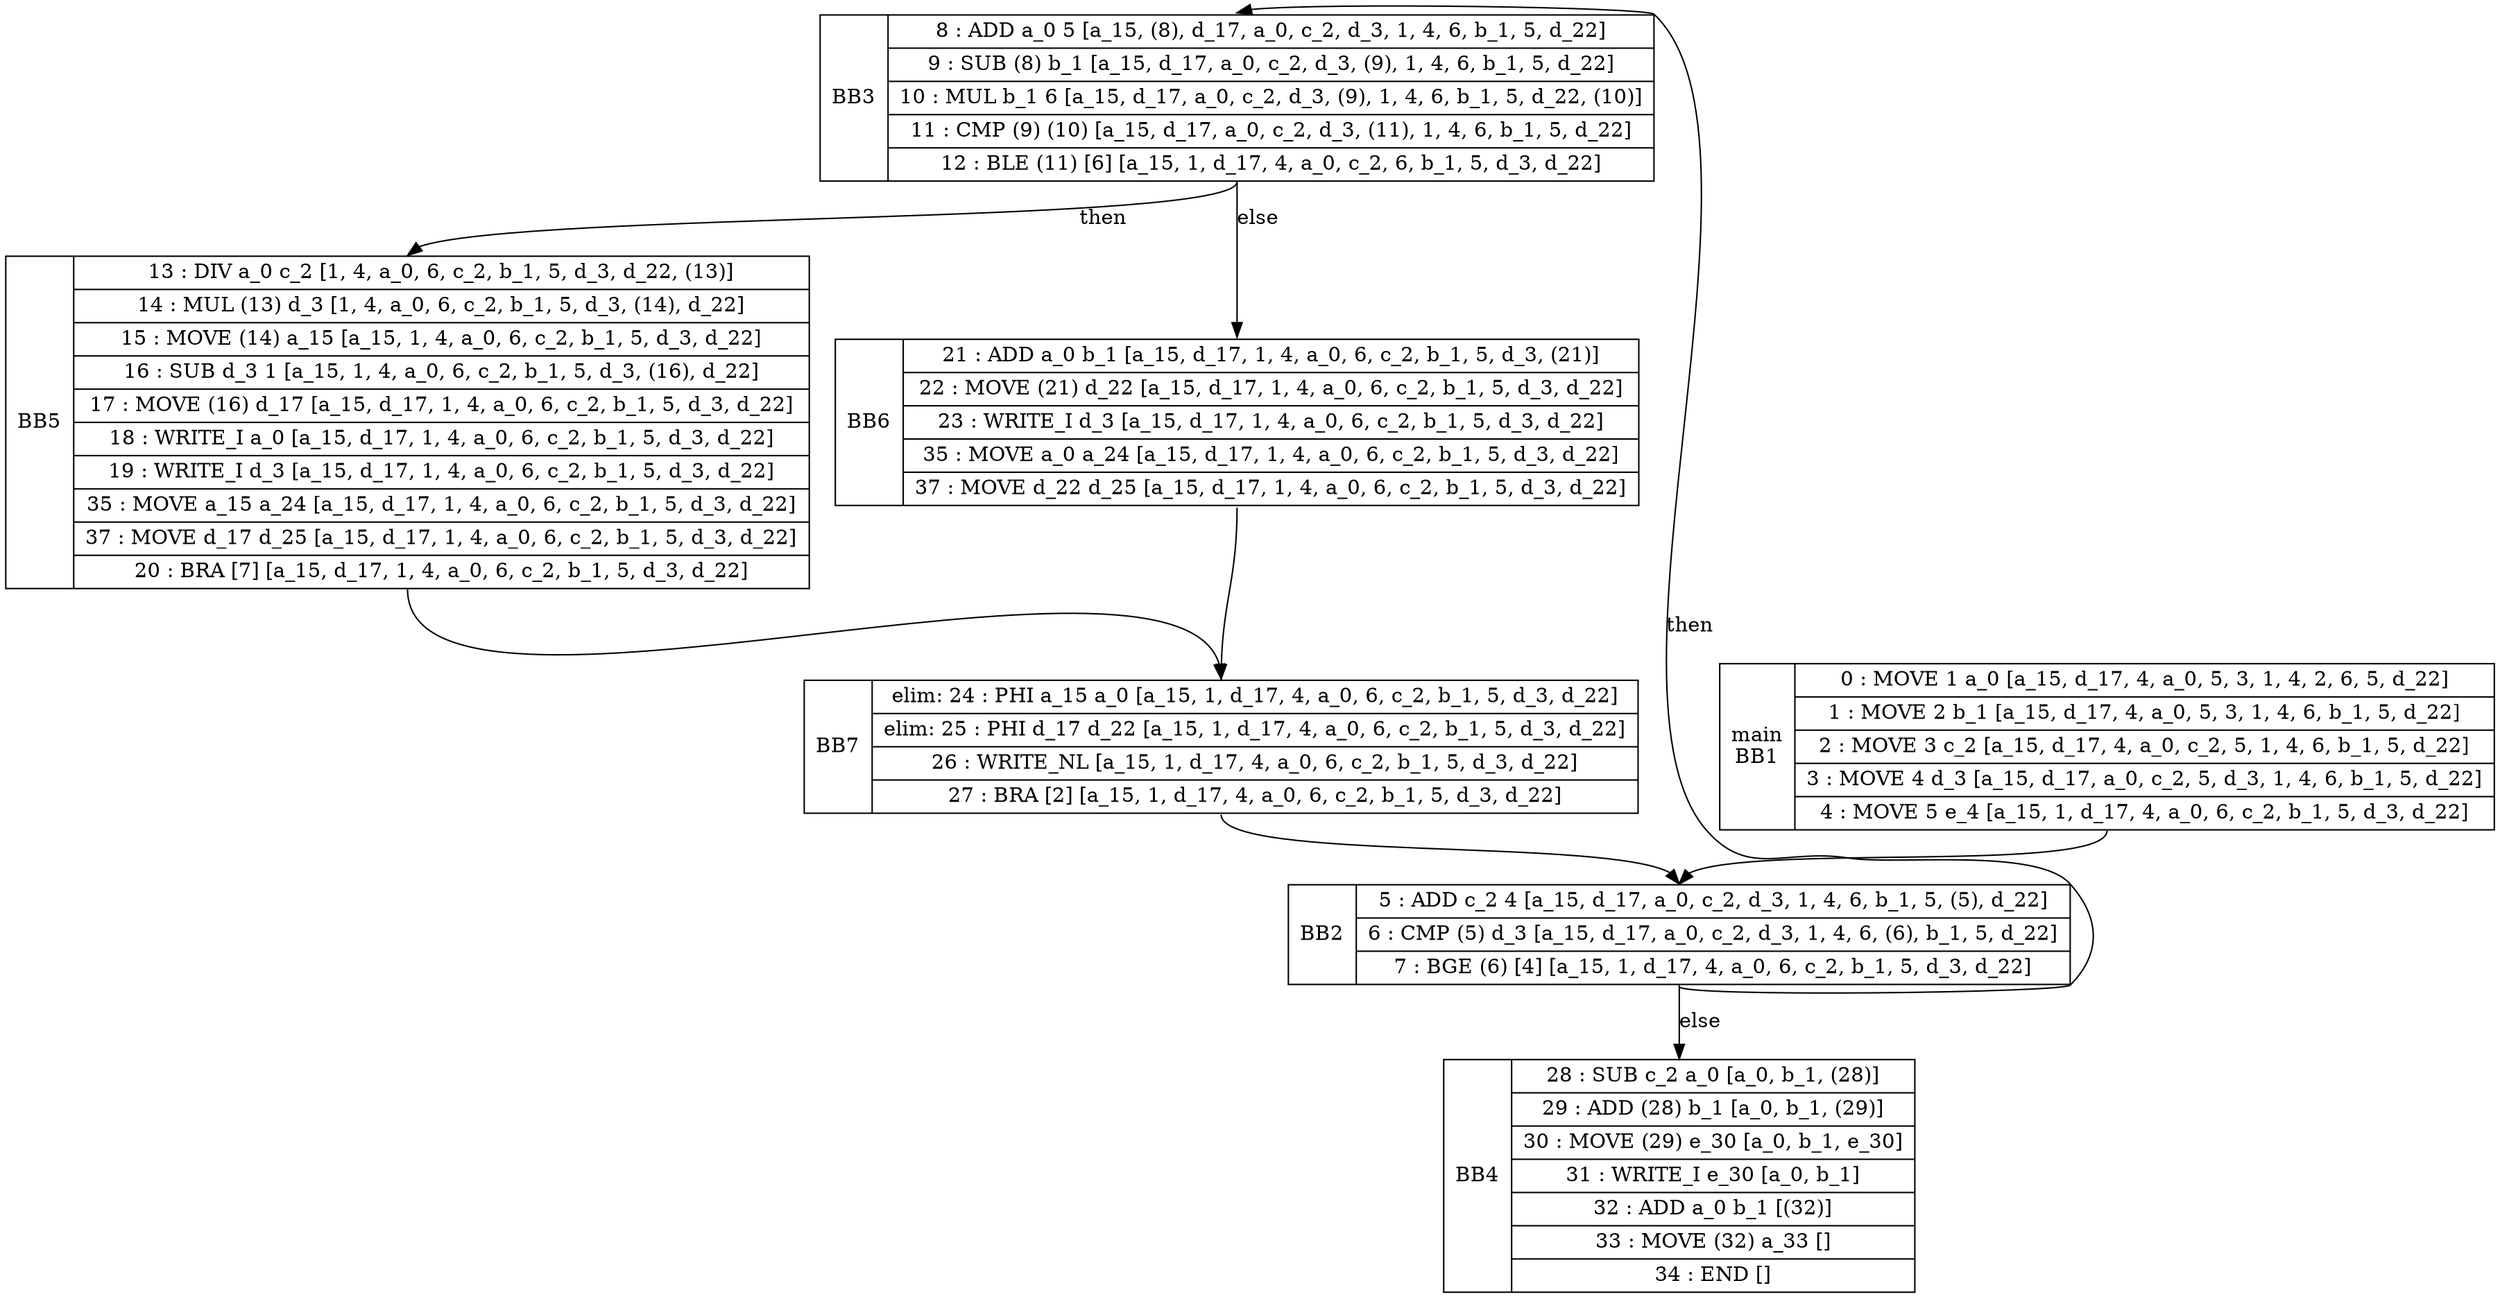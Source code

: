 digraph G { 
BB3[shape=record, label="<b>BB3|{8 : ADD a_0 5 [a_15, (8), d_17, a_0, c_2, d_3, 1, 4, 6, b_1, 5, d_22]|9 : SUB (8) b_1 [a_15, d_17, a_0, c_2, d_3, (9), 1, 4, 6, b_1, 5, d_22]|10 : MUL b_1 6 [a_15, d_17, a_0, c_2, d_3, (9), 1, 4, 6, b_1, 5, d_22, (10)]|11 : CMP (9) (10) [a_15, d_17, a_0, c_2, d_3, (11), 1, 4, 6, b_1, 5, d_22]|12 : BLE (11) [6] [a_15, 1, d_17, 4, a_0, c_2, 6, b_1, 5, d_3, d_22]}"];
BB3:s -> BB5:n [label="then"];
BB3:s -> BB6:n [label="else"];
BB4[shape=record, label="<b>BB4|{28 : SUB c_2 a_0 [a_0, b_1, (28)]|29 : ADD (28) b_1 [a_0, b_1, (29)]|30 : MOVE (29) e_30 [a_0, b_1, e_30]|31 : WRITE_I e_30 [a_0, b_1]|32 : ADD a_0 b_1 [(32)]|33 : MOVE (32) a_33 []|34 : END []}"];
BB1[shape=record, label="<b>main\nBB1|{0 : MOVE 1 a_0 [a_15, d_17, 4, a_0, 5, 3, 1, 4, 2, 6, 5, d_22]|1 : MOVE 2 b_1 [a_15, d_17, 4, a_0, 5, 3, 1, 4, 6, b_1, 5, d_22]|2 : MOVE 3 c_2 [a_15, d_17, 4, a_0, c_2, 5, 1, 4, 6, b_1, 5, d_22]|3 : MOVE 4 d_3 [a_15, d_17, a_0, c_2, 5, d_3, 1, 4, 6, b_1, 5, d_22]|4 : MOVE 5 e_4 [a_15, 1, d_17, 4, a_0, 6, c_2, b_1, 5, d_3, d_22]}"];
BB1:s -> BB2:n [label=""];
BB6[shape=record, label="<b>BB6|{21 : ADD a_0 b_1 [a_15, d_17, 1, 4, a_0, 6, c_2, b_1, 5, d_3, (21)]|22 : MOVE (21) d_22 [a_15, d_17, 1, 4, a_0, 6, c_2, b_1, 5, d_3, d_22]|23 : WRITE_I d_3 [a_15, d_17, 1, 4, a_0, 6, c_2, b_1, 5, d_3, d_22]|35 : MOVE a_0 a_24 [a_15, d_17, 1, 4, a_0, 6, c_2, b_1, 5, d_3, d_22]|37 : MOVE d_22 d_25 [a_15, d_17, 1, 4, a_0, 6, c_2, b_1, 5, d_3, d_22]}"];
BB6:s -> BB7:n [label=""];
BB2[shape=record, label="<b>BB2|{5 : ADD c_2 4 [a_15, d_17, a_0, c_2, d_3, 1, 4, 6, b_1, 5, (5), d_22]|6 : CMP (5) d_3 [a_15, d_17, a_0, c_2, d_3, 1, 4, 6, (6), b_1, 5, d_22]|7 : BGE (6) [4] [a_15, 1, d_17, 4, a_0, 6, c_2, b_1, 5, d_3, d_22]}"];
BB2:s -> BB3:n [label="then"];
BB2:s -> BB4:n [label="else"];
BB5[shape=record, label="<b>BB5|{13 : DIV a_0 c_2 [1, 4, a_0, 6, c_2, b_1, 5, d_3, d_22, (13)]|14 : MUL (13) d_3 [1, 4, a_0, 6, c_2, b_1, 5, d_3, (14), d_22]|15 : MOVE (14) a_15 [a_15, 1, 4, a_0, 6, c_2, b_1, 5, d_3, d_22]|16 : SUB d_3 1 [a_15, 1, 4, a_0, 6, c_2, b_1, 5, d_3, (16), d_22]|17 : MOVE (16) d_17 [a_15, d_17, 1, 4, a_0, 6, c_2, b_1, 5, d_3, d_22]|18 : WRITE_I a_0 [a_15, d_17, 1, 4, a_0, 6, c_2, b_1, 5, d_3, d_22]|19 : WRITE_I d_3 [a_15, d_17, 1, 4, a_0, 6, c_2, b_1, 5, d_3, d_22]|35 : MOVE a_15 a_24 [a_15, d_17, 1, 4, a_0, 6, c_2, b_1, 5, d_3, d_22]|37 : MOVE d_17 d_25 [a_15, d_17, 1, 4, a_0, 6, c_2, b_1, 5, d_3, d_22]|20 : BRA [7] [a_15, d_17, 1, 4, a_0, 6, c_2, b_1, 5, d_3, d_22]}"];
BB5:s -> BB7:n [label=""];
BB7[shape=record, label="<b>BB7|{elim: 24 : PHI a_15 a_0 [a_15, 1, d_17, 4, a_0, 6, c_2, b_1, 5, d_3, d_22]|elim: 25 : PHI d_17 d_22 [a_15, 1, d_17, 4, a_0, 6, c_2, b_1, 5, d_3, d_22]|26 : WRITE_NL [a_15, 1, d_17, 4, a_0, 6, c_2, b_1, 5, d_3, d_22]|27 : BRA [2] [a_15, 1, d_17, 4, a_0, 6, c_2, b_1, 5, d_3, d_22]}"];
BB7:s -> BB2:n [label=""];
}